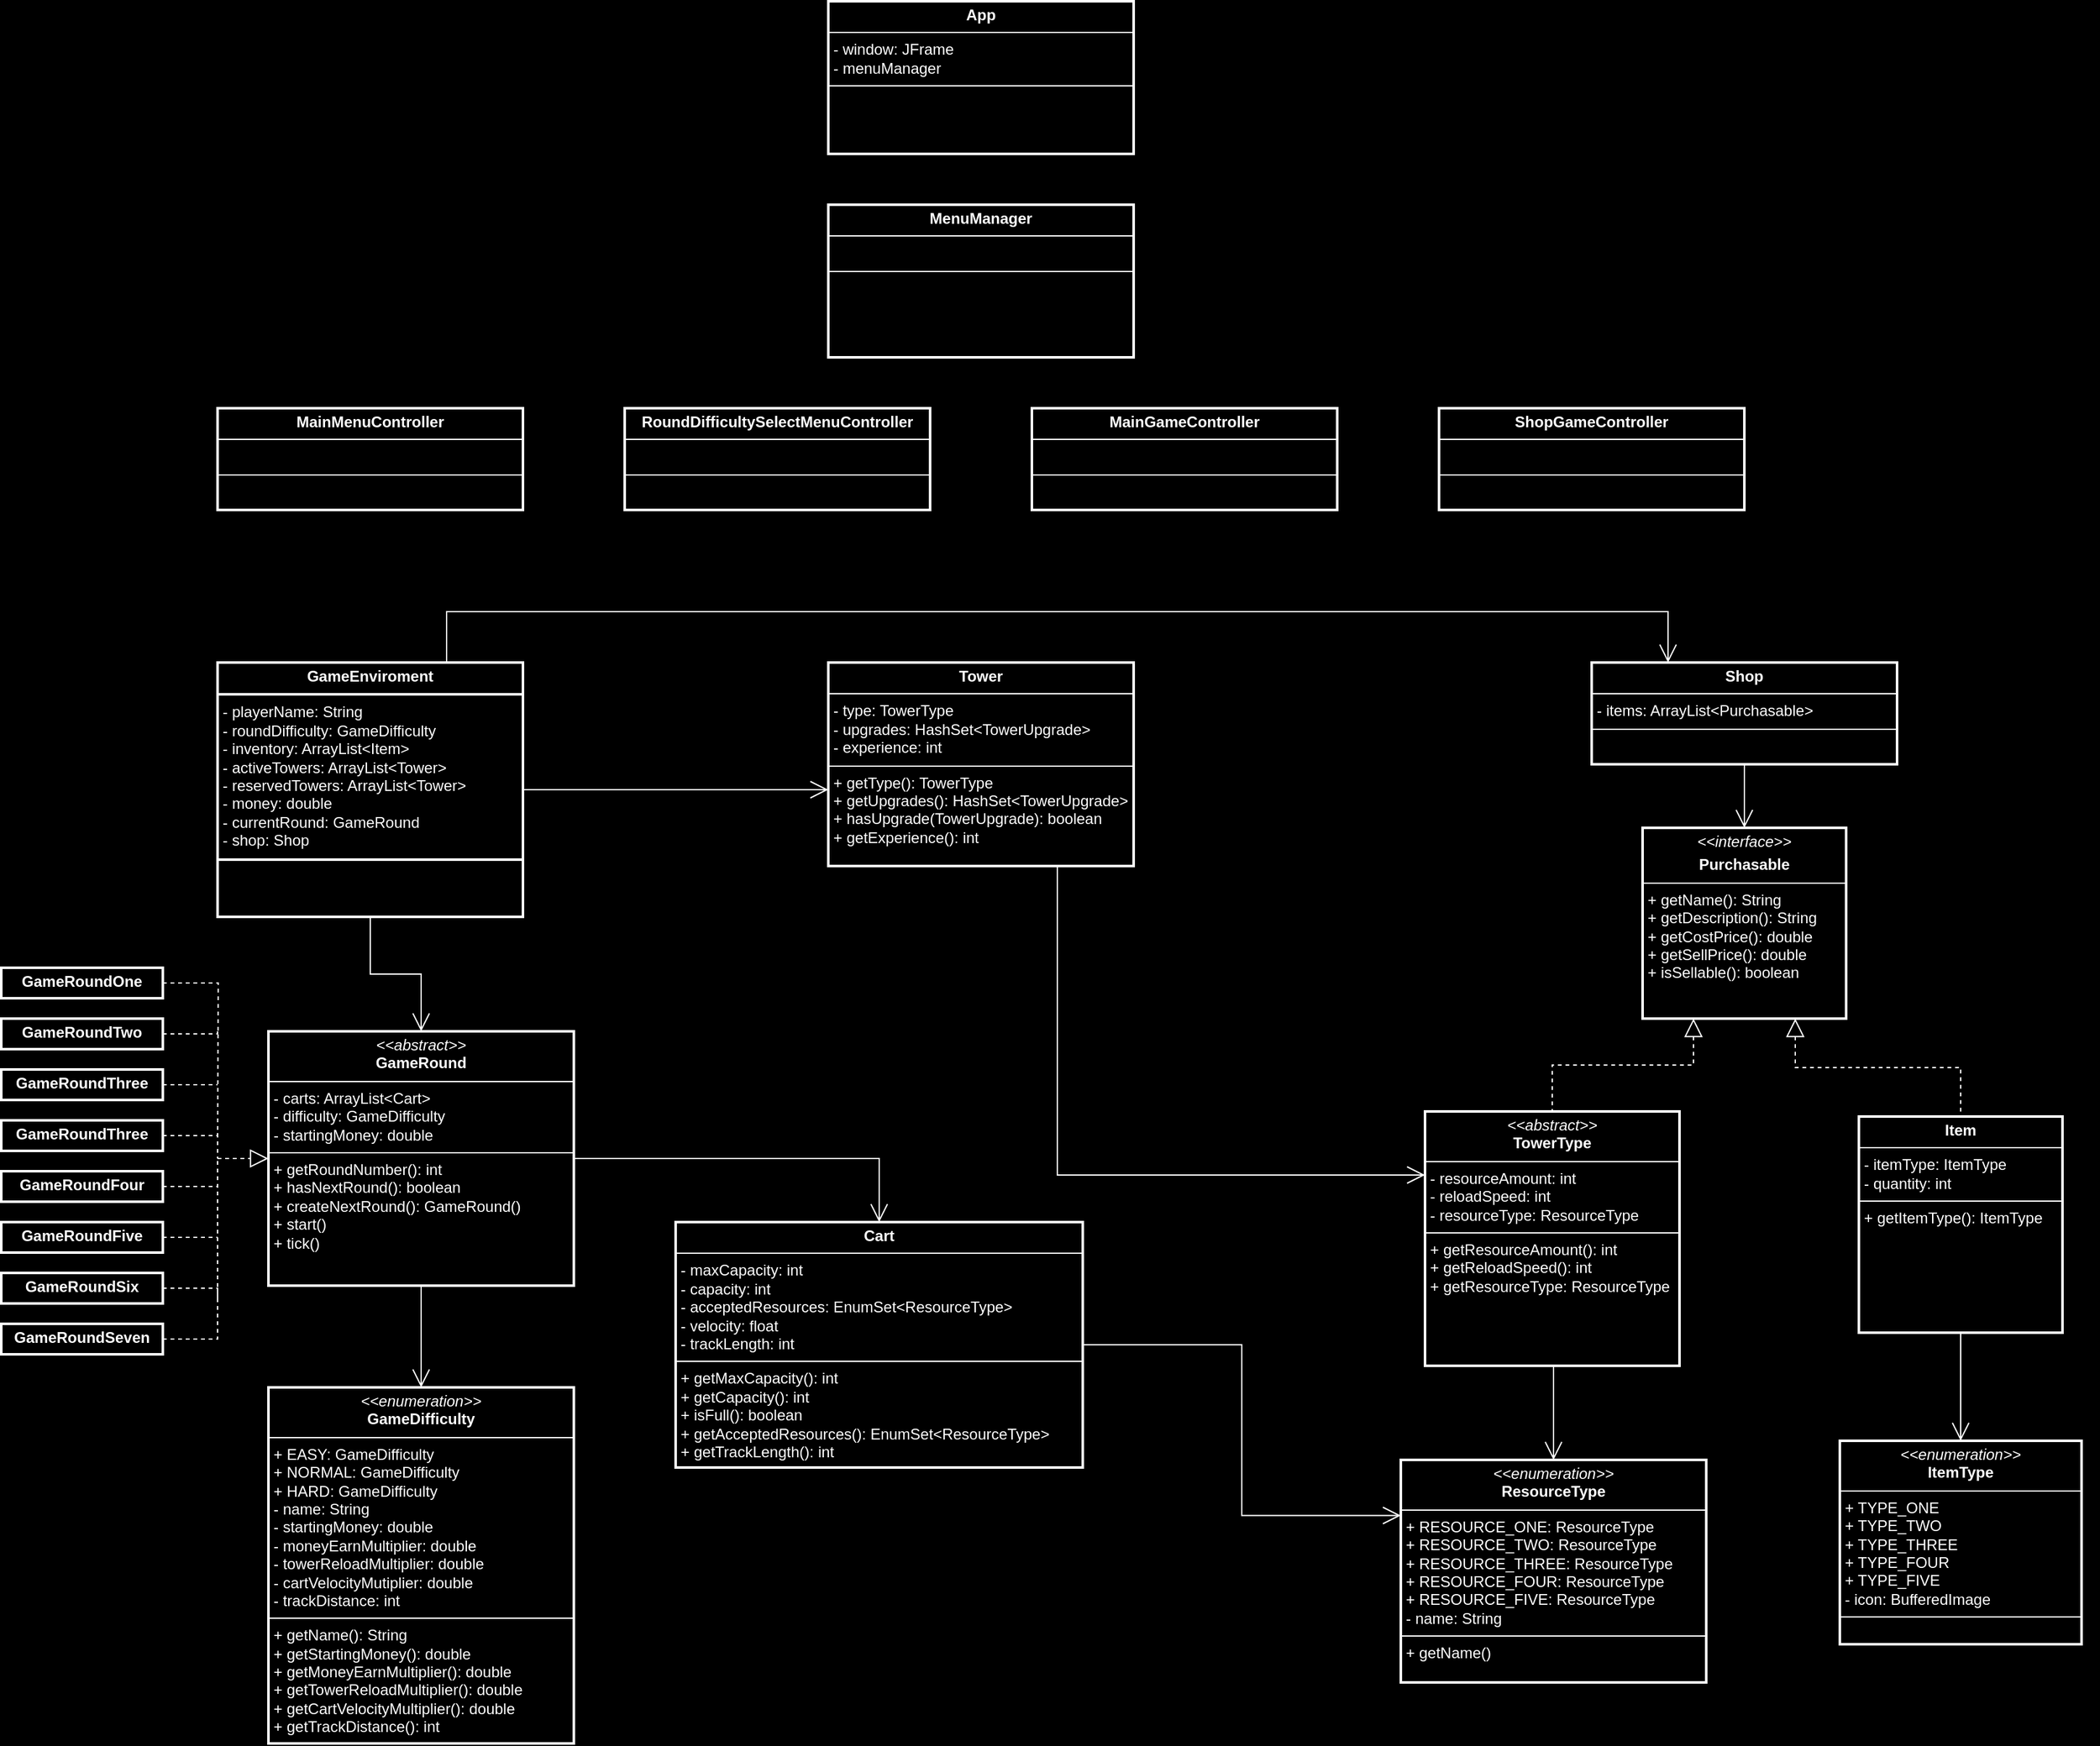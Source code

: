 <mxfile version="24.2.1" type="device">
  <diagram name="Page-1" id="peT0Tku6k0CXOl4bbgea">
    <mxGraphModel dx="1674" dy="1186" grid="0" gridSize="10" guides="0" tooltips="1" connect="1" arrows="1" fold="1" page="0" pageScale="1" pageWidth="1654" pageHeight="1169" background="#000000" math="0" shadow="0">
      <root>
        <mxCell id="0" />
        <mxCell id="1" parent="0" />
        <mxCell id="ILToKURg6AyfO6B2Wtye-4" value="&lt;p style=&quot;margin:0px;margin-top:4px;text-align:center;&quot;&gt;&lt;b&gt;MenuManager&lt;/b&gt;&lt;/p&gt;&lt;hr style=&quot;border-style:solid;&quot; size=&quot;1&quot;&gt;&lt;p style=&quot;margin:0px;margin-left:4px;&quot;&gt;&lt;br&gt;&lt;/p&gt;&lt;hr style=&quot;border-style:solid;&quot; size=&quot;1&quot;&gt;&lt;p style=&quot;margin:0px;margin-left:4px;&quot;&gt;&lt;br&gt;&lt;/p&gt;" style="verticalAlign=top;align=left;overflow=fill;html=1;whiteSpace=wrap;labelBackgroundColor=none;fillColor=none;fontColor=#FFFFFF;strokeColor=#FFFFFF;strokeWidth=2;" parent="1" vertex="1">
          <mxGeometry x="840" y="-160" width="240" height="120" as="geometry" />
        </mxCell>
        <mxCell id="ILToKURg6AyfO6B2Wtye-16" value="&lt;p style=&quot;margin:0px;margin-top:4px;text-align:center;&quot;&gt;&lt;i&gt;&amp;lt;&amp;lt;abstract&amp;gt;&amp;gt;&lt;/i&gt;&lt;br&gt;&lt;b&gt;TowerType&lt;/b&gt;&lt;/p&gt;&lt;hr style=&quot;border-style:solid;&quot; size=&quot;1&quot;&gt;&lt;p style=&quot;margin: 0px 0px 0px 4px;&quot;&gt;- resourceAmount: int&lt;/p&gt;&lt;p style=&quot;margin: 0px 0px 0px 4px;&quot;&gt;- reloadSpeed: int&lt;/p&gt;&lt;p style=&quot;margin: 0px 0px 0px 4px;&quot;&gt;- resourceType: ResourceType&lt;/p&gt;&lt;hr style=&quot;border-style:solid;&quot; size=&quot;1&quot;&gt;&lt;p style=&quot;margin:0px;margin-left:4px;&quot;&gt;+ getResourceAmount(): int&lt;/p&gt;&lt;p style=&quot;margin:0px;margin-left:4px;&quot;&gt;+ getReloadSpeed(): int&lt;/p&gt;&lt;p style=&quot;margin:0px;margin-left:4px;&quot;&gt;+ getResourceType: ResourceType&lt;/p&gt;" style="verticalAlign=top;align=left;overflow=fill;html=1;whiteSpace=wrap;labelBackgroundColor=none;fillColor=none;fontColor=#FFFFFF;strokeColor=#FFFFFF;strokeWidth=2;" parent="1" vertex="1">
          <mxGeometry x="1309" y="553" width="200" height="200" as="geometry" />
        </mxCell>
        <mxCell id="ILToKURg6AyfO6B2Wtye-17" value="&lt;p style=&quot;margin:0px;margin-top:4px;text-align:center;&quot;&gt;&lt;i&gt;&amp;lt;&amp;lt;enumeration&amp;gt;&amp;gt;&lt;/i&gt;&lt;br&gt;&lt;b&gt;ResourceType&lt;/b&gt;&lt;/p&gt;&lt;hr style=&quot;border-style:solid;&quot; size=&quot;1&quot;&gt;&lt;p style=&quot;margin:0px;margin-left:4px;&quot;&gt;+ RESOURCE_ONE: ResourceType&lt;br&gt;+ RESOURCE_TWO:&amp;nbsp;&lt;span style=&quot;background-color: initial;&quot;&gt;ResourceType&lt;/span&gt;&lt;br&gt;&lt;/p&gt;&lt;p style=&quot;margin:0px;margin-left:4px;&quot;&gt;+ RESOURCE_THREE:&amp;nbsp;&lt;span style=&quot;background-color: initial;&quot;&gt;ResourceType&lt;/span&gt;&lt;br&gt;&lt;/p&gt;&lt;p style=&quot;margin:0px;margin-left:4px;&quot;&gt;+ RESOURCE_FOUR:&amp;nbsp;&lt;span style=&quot;background-color: initial;&quot;&gt;ResourceType&lt;/span&gt;&lt;br&gt;&lt;/p&gt;&lt;p style=&quot;margin:0px;margin-left:4px;&quot;&gt;+ RESOURCE_FIVE:&amp;nbsp;&lt;span style=&quot;background-color: initial;&quot;&gt;ResourceType&lt;/span&gt;&lt;br&gt;&lt;/p&gt;&lt;p style=&quot;margin:0px;margin-left:4px;&quot;&gt;- name: String&lt;/p&gt;&lt;hr style=&quot;border-style:solid;&quot; size=&quot;1&quot;&gt;&lt;p style=&quot;margin:0px;margin-left:4px;&quot;&gt;+ getName()&lt;/p&gt;" style="verticalAlign=top;align=left;overflow=fill;html=1;whiteSpace=wrap;labelBackgroundColor=none;fillColor=none;fontColor=#FFFFFF;strokeColor=#FFFFFF;strokeWidth=2;" parent="1" vertex="1">
          <mxGeometry x="1290" y="827" width="240" height="175" as="geometry" />
        </mxCell>
        <mxCell id="ILToKURg6AyfO6B2Wtye-19" value="&lt;p style=&quot;margin:0px;margin-top:4px;text-align:center;&quot;&gt;&lt;i&gt;&amp;lt;&amp;lt;&lt;/i&gt;&lt;i&gt;enumeration&lt;/i&gt;&lt;i&gt;&amp;gt;&amp;gt;&lt;/i&gt;&lt;br&gt;&lt;b&gt;GameDifficulty&lt;/b&gt;&lt;/p&gt;&lt;hr style=&quot;border-style:solid;&quot; size=&quot;1&quot;&gt;&lt;p style=&quot;margin:0px;margin-left:4px;&quot;&gt;+ EASY: GameDifficulty&lt;/p&gt;&lt;p style=&quot;margin:0px;margin-left:4px;&quot;&gt;+ NORMAL:&amp;nbsp;&lt;span style=&quot;background-color: initial;&quot;&gt;GameDifficulty&lt;/span&gt;&lt;/p&gt;&lt;p style=&quot;margin:0px;margin-left:4px;&quot;&gt;+ HARD: GameDifficulty&lt;/p&gt;&lt;p style=&quot;margin:0px;margin-left:4px;&quot;&gt;- name: String&lt;/p&gt;&lt;p style=&quot;margin:0px;margin-left:4px;&quot;&gt;- startingMoney: double&lt;/p&gt;&lt;p style=&quot;margin:0px;margin-left:4px;&quot;&gt;- moneyEarnMultiplier: double&lt;/p&gt;&lt;p style=&quot;margin:0px;margin-left:4px;&quot;&gt;- towerReloadMultiplier: double&lt;br&gt;&lt;/p&gt;&lt;p style=&quot;margin:0px;margin-left:4px;&quot;&gt;- cartVelocityMutiplier: double&lt;/p&gt;&lt;p style=&quot;margin:0px;margin-left:4px;&quot;&gt;- trackDistance: int&lt;/p&gt;&lt;hr style=&quot;border-style:solid;&quot; size=&quot;1&quot;&gt;&lt;p style=&quot;margin:0px;margin-left:4px;&quot;&gt;+ getName(): String&lt;/p&gt;&lt;p style=&quot;margin:0px;margin-left:4px;&quot;&gt;+ getStartingMoney(): double&lt;/p&gt;&lt;p style=&quot;margin:0px;margin-left:4px;&quot;&gt;+ getMoneyEarnMultiplier(): double&lt;/p&gt;&lt;p style=&quot;margin:0px;margin-left:4px;&quot;&gt;+ getTowerReloadMultiplier(): double&lt;/p&gt;&lt;p style=&quot;margin:0px;margin-left:4px;&quot;&gt;+ getCartVelocityMultiplier(): double&lt;/p&gt;&lt;p style=&quot;margin:0px;margin-left:4px;&quot;&gt;+ getTrackDistance(): int&lt;/p&gt;" style="verticalAlign=top;align=left;overflow=fill;html=1;whiteSpace=wrap;labelBackgroundColor=none;fillColor=none;fontColor=#FFFFFF;strokeColor=#FFFFFF;strokeWidth=2;" parent="1" vertex="1">
          <mxGeometry x="400" y="770" width="240" height="280" as="geometry" />
        </mxCell>
        <mxCell id="ILToKURg6AyfO6B2Wtye-20" value="&lt;p style=&quot;margin:0px;margin-top:4px;text-align:center;&quot;&gt;&lt;b&gt;Cart&lt;/b&gt;&lt;/p&gt;&lt;hr style=&quot;border-style:solid;&quot; size=&quot;1&quot;&gt;&lt;p style=&quot;margin:0px;margin-left:4px;&quot;&gt;- maxCapacity: int&lt;/p&gt;&lt;p style=&quot;margin:0px;margin-left:4px;&quot;&gt;- capacity: int&lt;/p&gt;&lt;p style=&quot;margin:0px;margin-left:4px;&quot;&gt;- acceptedResources: EnumSet&amp;lt;ResourceType&amp;gt;&lt;/p&gt;&lt;p style=&quot;margin:0px;margin-left:4px;&quot;&gt;- velocity: float&lt;/p&gt;&lt;p style=&quot;margin:0px;margin-left:4px;&quot;&gt;- trackLength: int&lt;/p&gt;&lt;hr style=&quot;border-style:solid;&quot; size=&quot;1&quot;&gt;&lt;p style=&quot;margin:0px;margin-left:4px;&quot;&gt;+ getMaxCapacity(): int&lt;/p&gt;&lt;p style=&quot;margin:0px;margin-left:4px;&quot;&gt;+ getCapacity(): int&lt;/p&gt;&lt;p style=&quot;margin:0px;margin-left:4px;&quot;&gt;+ isFull(): boolean&lt;br&gt;&lt;/p&gt;&lt;p style=&quot;margin:0px;margin-left:4px;&quot;&gt;+ getAcceptedResources(): EnumSet&amp;lt;ResourceType&amp;gt;&lt;/p&gt;&lt;p style=&quot;margin:0px;margin-left:4px;&quot;&gt;+ getTrackLength(): int&lt;/p&gt;" style="verticalAlign=top;align=left;overflow=fill;html=1;whiteSpace=wrap;labelBackgroundColor=none;fillColor=none;fontColor=#FFFFFF;strokeColor=#FFFFFF;strokeWidth=2;" parent="1" vertex="1">
          <mxGeometry x="720" y="640" width="320" height="193" as="geometry" />
        </mxCell>
        <mxCell id="ILToKURg6AyfO6B2Wtye-21" value="&lt;p style=&quot;margin: 4px 0px 0px; text-align: center; font-size: 12px;&quot;&gt;&lt;b style=&quot;font-size: 12px;&quot;&gt;GameEnviroment&lt;/b&gt;&lt;/p&gt;&lt;hr style=&quot;border-style: solid; font-size: 12px;&quot;&gt;&lt;p style=&quot;margin: 0px 0px 0px 4px; font-size: 12px;&quot;&gt;&lt;span style=&quot;background-color: initial; font-size: 12px;&quot;&gt;- playerName: String&lt;/span&gt;&lt;br style=&quot;font-size: 12px;&quot;&gt;&lt;/p&gt;&lt;p style=&quot;margin: 0px 0px 0px 4px; font-size: 12px;&quot;&gt;- roundDifficulty: GameDifficulty&lt;/p&gt;&lt;p style=&quot;margin: 0px 0px 0px 4px; font-size: 12px;&quot;&gt;- inventory: ArrayList&amp;lt;Item&amp;gt;&lt;/p&gt;&lt;p style=&quot;margin: 0px 0px 0px 4px; font-size: 12px;&quot;&gt;- activeTowers: ArrayList&amp;lt;Tower&amp;gt;&lt;/p&gt;&lt;p style=&quot;margin: 0px 0px 0px 4px; font-size: 12px;&quot;&gt;- reservedTowers: ArrayList&amp;lt;Tower&amp;gt;&lt;/p&gt;&lt;p style=&quot;margin: 0px 0px 0px 4px; font-size: 12px;&quot;&gt;- money: double&lt;/p&gt;&lt;p style=&quot;margin: 0px 0px 0px 4px; font-size: 12px;&quot;&gt;- currentRound: GameRound&lt;/p&gt;&lt;p style=&quot;margin: 0px 0px 0px 4px; font-size: 12px;&quot;&gt;- shop: Shop&lt;/p&gt;&lt;hr style=&quot;border-style: solid; font-size: 12px;&quot;&gt;&lt;p style=&quot;margin: 0px 0px 0px 4px; font-size: 12px;&quot;&gt;&lt;br&gt;&lt;/p&gt;" style="verticalAlign=top;align=left;overflow=fill;html=1;whiteSpace=wrap;labelBackgroundColor=none;fontColor=#FFFFFF;strokeColor=#FFFFFF;fillColor=none;strokeWidth=2;fontSize=12;" parent="1" vertex="1">
          <mxGeometry x="360" y="200" width="240" height="200" as="geometry" />
        </mxCell>
        <mxCell id="fj_ThK01r2m-MzO2AXcp-6" style="edgeStyle=orthogonalEdgeStyle;rounded=0;orthogonalLoop=1;jettySize=auto;html=1;exitX=1;exitY=0.5;exitDx=0;exitDy=0;" parent="1" source="ILToKURg6AyfO6B2Wtye-24" edge="1">
          <mxGeometry relative="1" as="geometry">
            <mxPoint x="1653" y="646" as="targetPoint" />
          </mxGeometry>
        </mxCell>
        <mxCell id="ILToKURg6AyfO6B2Wtye-24" value="&lt;p style=&quot;margin:0px;margin-top:4px;text-align:center;&quot;&gt;&lt;b&gt;Item&lt;/b&gt;&lt;/p&gt;&lt;hr style=&quot;border-style:solid;&quot; size=&quot;1&quot;&gt;&lt;p style=&quot;margin:0px;margin-left:4px;&quot;&gt;- itemType: ItemType&lt;/p&gt;&lt;p style=&quot;margin:0px;margin-left:4px;&quot;&gt;- quantity: int&lt;/p&gt;&lt;hr style=&quot;border-style:solid;&quot; size=&quot;1&quot;&gt;&lt;p style=&quot;margin:0px;margin-left:4px;&quot;&gt;+ getItemType(): ItemType&lt;/p&gt;" style="verticalAlign=top;align=left;overflow=fill;html=1;whiteSpace=wrap;labelBackgroundColor=none;fillColor=none;fontColor=#FFFFFF;strokeColor=#FFFFFF;strokeWidth=2;" parent="1" vertex="1">
          <mxGeometry x="1650" y="557" width="160" height="170" as="geometry" />
        </mxCell>
        <mxCell id="ILToKURg6AyfO6B2Wtye-27" value="" style="endArrow=none;dashed=1;endFill=0;endSize=12;html=1;rounded=0;exitX=0.75;exitY=1;exitDx=0;exitDy=0;entryX=0.5;entryY=0;entryDx=0;entryDy=0;labelBackgroundColor=none;fontColor=#FFFFFF;strokeColor=#FFFFFF;edgeStyle=orthogonalEdgeStyle;startArrow=block;startFill=0;startSize=12;" parent="1" source="ILToKURg6AyfO6B2Wtye-42" target="ILToKURg6AyfO6B2Wtye-24" edge="1">
          <mxGeometry width="160" relative="1" as="geometry">
            <mxPoint x="1520.5" y="530" as="sourcePoint" />
            <mxPoint x="1173" y="380" as="targetPoint" />
          </mxGeometry>
        </mxCell>
        <mxCell id="ILToKURg6AyfO6B2Wtye-31" value="&lt;p style=&quot;margin:0px;margin-top:4px;text-align:center;&quot;&gt;&lt;i&gt;&amp;lt;&amp;lt;&lt;/i&gt;&lt;i&gt;enumeration&lt;/i&gt;&lt;i&gt;&amp;gt;&amp;gt;&lt;/i&gt;&lt;br&gt;&lt;b&gt;ItemType&lt;/b&gt;&lt;/p&gt;&lt;hr style=&quot;border-style:solid;&quot; size=&quot;1&quot;&gt;&lt;p style=&quot;margin:0px;margin-left:4px;&quot;&gt;+ TYPE_ONE&lt;br&gt;+ TYPE_TWO&lt;/p&gt;&lt;p style=&quot;margin:0px;margin-left:4px;&quot;&gt;+ TYPE_THREE&lt;/p&gt;&lt;p style=&quot;margin:0px;margin-left:4px;&quot;&gt;+ TYPE_FOUR&lt;/p&gt;&lt;p style=&quot;margin:0px;margin-left:4px;&quot;&gt;+ TYPE_FIVE&lt;/p&gt;&lt;p style=&quot;margin:0px;margin-left:4px;&quot;&gt;- icon: BufferedImage&lt;/p&gt;&lt;hr style=&quot;border-style:solid;&quot; size=&quot;1&quot;&gt;&lt;p style=&quot;margin:0px;margin-left:4px;&quot;&gt;&lt;br&gt;&lt;/p&gt;" style="verticalAlign=top;align=left;overflow=fill;html=1;whiteSpace=wrap;labelBackgroundColor=none;fillColor=none;fontColor=#FFFFFF;strokeColor=#FFFFFF;strokeWidth=2;" parent="1" vertex="1">
          <mxGeometry x="1635" y="812" width="190" height="160" as="geometry" />
        </mxCell>
        <mxCell id="ILToKURg6AyfO6B2Wtye-40" value="&lt;p style=&quot;margin:0px;margin-top:4px;text-align:center;&quot;&gt;&lt;b&gt;Tower&lt;/b&gt;&lt;/p&gt;&lt;hr style=&quot;border-style:solid;&quot; size=&quot;1&quot;&gt;&lt;p style=&quot;margin:0px;margin-left:4px;&quot;&gt;- type: TowerType&lt;/p&gt;&lt;p style=&quot;margin:0px;margin-left:4px;&quot;&gt;- upgrades: HashSet&amp;lt;TowerUpgrade&amp;gt;&lt;/p&gt;&lt;p style=&quot;margin:0px;margin-left:4px;&quot;&gt;- experience: int&lt;/p&gt;&lt;hr style=&quot;border-style:solid;&quot; size=&quot;1&quot;&gt;&lt;p style=&quot;margin:0px;margin-left:4px;&quot;&gt;+ getType(): TowerType&lt;/p&gt;&lt;p style=&quot;margin:0px;margin-left:4px;&quot;&gt;+ getUpgrades(): HashSet&amp;lt;TowerUpgrade&amp;gt;&lt;/p&gt;&lt;p style=&quot;margin:0px;margin-left:4px;&quot;&gt;+ hasUpgrade(TowerUpgrade): boolean&lt;/p&gt;&lt;p style=&quot;margin:0px;margin-left:4px;&quot;&gt;+ getExperience(): int&lt;/p&gt;" style="verticalAlign=top;align=left;overflow=fill;html=1;whiteSpace=wrap;labelBackgroundColor=none;fillColor=none;fontColor=#FFFFFF;strokeColor=#FFFFFF;strokeWidth=2;" parent="1" vertex="1">
          <mxGeometry x="840" y="200" width="240" height="160" as="geometry" />
        </mxCell>
        <mxCell id="ILToKURg6AyfO6B2Wtye-42" value="&lt;p style=&quot;margin:0px;margin-top:4px;text-align:center;&quot;&gt;&lt;i style=&quot;background-color: initial;&quot;&gt;&amp;lt;&amp;lt;interface&amp;gt;&amp;gt;&lt;/i&gt;&lt;/p&gt;&lt;p style=&quot;margin:0px;margin-top:4px;text-align:center;&quot;&gt;&lt;b&gt;Purchasable&lt;/b&gt;&lt;i style=&quot;background-color: initial;&quot;&gt;&lt;br&gt;&lt;/i&gt;&lt;/p&gt;&lt;hr style=&quot;border-style:solid;&quot; size=&quot;1&quot;&gt;&lt;div style=&quot;height:2px;&quot;&gt;&lt;p style=&quot;margin: 0px 0px 0px 4px;&quot;&gt;+ getName(): String&lt;/p&gt;&lt;p style=&quot;margin: 0px 0px 0px 4px;&quot;&gt;+ getDescription(): String&lt;/p&gt;&lt;p style=&quot;margin: 0px 0px 0px 4px;&quot;&gt;+ getCostPrice(): double&lt;/p&gt;&lt;p style=&quot;margin: 0px 0px 0px 4px;&quot;&gt;+ getSellPrice(): double&lt;/p&gt;&lt;p style=&quot;margin: 0px 0px 0px 4px;&quot;&gt;+ isSellable(): boolean&lt;/p&gt;&lt;/div&gt;" style="verticalAlign=top;align=left;overflow=fill;html=1;whiteSpace=wrap;labelBackgroundColor=none;fillColor=none;fontColor=#FFFFFF;strokeColor=#FFFFFF;strokeWidth=2;" parent="1" vertex="1">
          <mxGeometry x="1480" y="330" width="160" height="150" as="geometry" />
        </mxCell>
        <mxCell id="fj_ThK01r2m-MzO2AXcp-4" value="&lt;p style=&quot;margin:0px;margin-top:4px;text-align:center;&quot;&gt;&lt;i&gt;&amp;lt;&amp;lt;abstract&amp;gt;&amp;gt;&lt;/i&gt;&lt;br&gt;&lt;b&gt;GameRound&lt;/b&gt;&lt;/p&gt;&lt;hr style=&quot;border-style:solid;&quot; size=&quot;1&quot;&gt;&lt;p style=&quot;margin: 0px 0px 0px 4px;&quot;&gt;- carts: ArrayList&amp;lt;Cart&amp;gt;&lt;br&gt;&lt;/p&gt;&lt;p style=&quot;margin: 0px 0px 0px 4px;&quot;&gt;- difficulty: GameDifficulty&lt;/p&gt;&lt;p style=&quot;margin: 0px 0px 0px 4px;&quot;&gt;- startingMoney: double&lt;/p&gt;&lt;hr style=&quot;border-style:solid;&quot; size=&quot;1&quot;&gt;&lt;p style=&quot;margin:0px;margin-left:4px;&quot;&gt;+ getRoundNumber(): int&lt;br&gt;&lt;/p&gt;&lt;p style=&quot;margin:0px;margin-left:4px;&quot;&gt;+ hasNextRound(): boolean&lt;/p&gt;&lt;p style=&quot;margin:0px;margin-left:4px;&quot;&gt;+ createNextRound(): GameRound()&lt;/p&gt;&lt;p style=&quot;margin:0px;margin-left:4px;&quot;&gt;+ start()&lt;/p&gt;&lt;p style=&quot;margin:0px;margin-left:4px;&quot;&gt;+ tick()&amp;nbsp;&lt;/p&gt;" style="verticalAlign=top;align=left;overflow=fill;html=1;whiteSpace=wrap;labelBackgroundColor=none;fillColor=none;fontColor=#FFFFFF;strokeColor=#FFFFFF;strokeWidth=2;" parent="1" vertex="1">
          <mxGeometry x="400" y="490" width="240" height="200" as="geometry" />
        </mxCell>
        <mxCell id="fj_ThK01r2m-MzO2AXcp-9" value="" style="edgeStyle=segmentEdgeStyle;endArrow=classic;html=1;curved=0;rounded=0;endSize=8;startSize=8;" parent="1" edge="1">
          <mxGeometry width="50" height="50" relative="1" as="geometry">
            <mxPoint x="556" y="676" as="sourcePoint" />
            <mxPoint x="606" y="626" as="targetPoint" />
          </mxGeometry>
        </mxCell>
        <mxCell id="fj_ThK01r2m-MzO2AXcp-23" value="" style="endArrow=none;dashed=1;endFill=0;endSize=12;html=1;rounded=0;strokeColor=#FFFFFF;align=center;verticalAlign=middle;fontFamily=Helvetica;fontSize=11;fontColor=default;labelBackgroundColor=default;exitX=0.25;exitY=1;exitDx=0;exitDy=0;entryX=0.5;entryY=0;entryDx=0;entryDy=0;edgeStyle=orthogonalEdgeStyle;startArrow=block;startFill=0;startSize=12;" parent="1" source="ILToKURg6AyfO6B2Wtye-42" target="ILToKURg6AyfO6B2Wtye-16" edge="1">
          <mxGeometry width="160" relative="1" as="geometry">
            <mxPoint x="1094" y="521" as="sourcePoint" />
            <mxPoint x="1254" y="521" as="targetPoint" />
          </mxGeometry>
        </mxCell>
        <mxCell id="fj_ThK01r2m-MzO2AXcp-26" value="" style="endArrow=open;endFill=1;endSize=12;html=1;rounded=0;strokeColor=#FFFFFF;align=center;verticalAlign=middle;fontFamily=Helvetica;fontSize=11;fontColor=default;labelBackgroundColor=default;edgeStyle=segmentEdgeStyle;curved=0;exitX=0.5;exitY=1;exitDx=0;exitDy=0;entryX=0.5;entryY=0;entryDx=0;entryDy=0;" parent="1" source="ILToKURg6AyfO6B2Wtye-16" target="ILToKURg6AyfO6B2Wtye-17" edge="1">
          <mxGeometry width="160" relative="1" as="geometry">
            <mxPoint x="1094" y="721" as="sourcePoint" />
            <mxPoint x="1254" y="721" as="targetPoint" />
          </mxGeometry>
        </mxCell>
        <mxCell id="fj_ThK01r2m-MzO2AXcp-27" value="" style="endArrow=open;endFill=1;endSize=12;html=1;rounded=0;strokeColor=#FFFFFF;align=center;verticalAlign=middle;fontFamily=Helvetica;fontSize=11;fontColor=default;labelBackgroundColor=default;edgeStyle=segmentEdgeStyle;curved=0;entryX=0.5;entryY=0;entryDx=0;entryDy=0;exitX=0.5;exitY=1;exitDx=0;exitDy=0;" parent="1" source="ILToKURg6AyfO6B2Wtye-24" target="ILToKURg6AyfO6B2Wtye-31" edge="1">
          <mxGeometry width="160" relative="1" as="geometry">
            <mxPoint x="1094" y="721" as="sourcePoint" />
            <mxPoint x="1254" y="721" as="targetPoint" />
          </mxGeometry>
        </mxCell>
        <mxCell id="fj_ThK01r2m-MzO2AXcp-33" value="&lt;p style=&quot;margin:0px;margin-top:4px;text-align:center;&quot;&gt;&lt;b&gt;GameRoundOne&lt;/b&gt;&lt;/p&gt;&lt;p style=&quot;margin:0px;margin-left:4px;&quot;&gt;&lt;br&gt;&lt;/p&gt;" style="verticalAlign=top;align=left;overflow=fill;html=1;whiteSpace=wrap;labelBackgroundColor=none;fillColor=none;fontColor=#FFFFFF;strokeColor=#FFFFFF;strokeWidth=2;" parent="1" vertex="1">
          <mxGeometry x="190" y="440" width="127" height="24" as="geometry" />
        </mxCell>
        <mxCell id="fj_ThK01r2m-MzO2AXcp-34" value="&lt;p style=&quot;margin:0px;margin-top:4px;text-align:center;&quot;&gt;&lt;b&gt;GameRoundTwo&lt;/b&gt;&lt;/p&gt;&lt;p style=&quot;margin:0px;margin-left:4px;&quot;&gt;&lt;br&gt;&lt;/p&gt;" style="verticalAlign=top;align=left;overflow=fill;html=1;whiteSpace=wrap;labelBackgroundColor=none;fillColor=none;fontColor=#FFFFFF;strokeColor=#FFFFFF;strokeWidth=2;" parent="1" vertex="1">
          <mxGeometry x="190" y="480" width="127" height="24" as="geometry" />
        </mxCell>
        <mxCell id="fj_ThK01r2m-MzO2AXcp-35" value="&lt;p style=&quot;margin:0px;margin-top:4px;text-align:center;&quot;&gt;&lt;b&gt;GameRoundThree&lt;/b&gt;&lt;/p&gt;&lt;p style=&quot;margin:0px;margin-left:4px;&quot;&gt;&lt;br&gt;&lt;/p&gt;" style="verticalAlign=top;align=left;overflow=fill;html=1;whiteSpace=wrap;labelBackgroundColor=none;fillColor=none;fontColor=#FFFFFF;strokeColor=#FFFFFF;strokeWidth=2;" parent="1" vertex="1">
          <mxGeometry x="190" y="520" width="127" height="24" as="geometry" />
        </mxCell>
        <mxCell id="fj_ThK01r2m-MzO2AXcp-37" value="&lt;p style=&quot;margin:0px;margin-top:4px;text-align:center;&quot;&gt;&lt;b&gt;GameRoundThree&lt;/b&gt;&lt;/p&gt;&lt;p style=&quot;margin:0px;margin-left:4px;&quot;&gt;&lt;br&gt;&lt;/p&gt;" style="verticalAlign=top;align=left;overflow=fill;html=1;whiteSpace=wrap;labelBackgroundColor=none;fillColor=none;fontColor=#FFFFFF;strokeColor=#FFFFFF;strokeWidth=2;" parent="1" vertex="1">
          <mxGeometry x="190" y="560" width="127" height="24" as="geometry" />
        </mxCell>
        <mxCell id="fj_ThK01r2m-MzO2AXcp-38" value="&lt;p style=&quot;margin:0px;margin-top:4px;text-align:center;&quot;&gt;&lt;b&gt;GameRoundFour&lt;/b&gt;&lt;/p&gt;&lt;p style=&quot;margin:0px;margin-left:4px;&quot;&gt;&lt;br&gt;&lt;/p&gt;" style="verticalAlign=top;align=left;overflow=fill;html=1;whiteSpace=wrap;labelBackgroundColor=none;fillColor=none;fontColor=#FFFFFF;strokeColor=#FFFFFF;strokeWidth=2;" parent="1" vertex="1">
          <mxGeometry x="190" y="600" width="127" height="24" as="geometry" />
        </mxCell>
        <mxCell id="fj_ThK01r2m-MzO2AXcp-39" value="&lt;p style=&quot;margin:0px;margin-top:4px;text-align:center;&quot;&gt;&lt;b&gt;GameRoundSix&lt;/b&gt;&lt;/p&gt;&lt;p style=&quot;margin:0px;margin-left:4px;&quot;&gt;&lt;br&gt;&lt;/p&gt;" style="verticalAlign=top;align=left;overflow=fill;html=1;whiteSpace=wrap;labelBackgroundColor=none;fillColor=none;fontColor=#FFFFFF;strokeColor=#FFFFFF;strokeWidth=2;" parent="1" vertex="1">
          <mxGeometry x="190" y="680" width="127" height="24" as="geometry" />
        </mxCell>
        <mxCell id="fj_ThK01r2m-MzO2AXcp-40" value="&lt;p style=&quot;margin:0px;margin-top:4px;text-align:center;&quot;&gt;&lt;b&gt;GameRoundFive&lt;/b&gt;&lt;/p&gt;&lt;p style=&quot;margin:0px;margin-left:4px;&quot;&gt;&lt;br&gt;&lt;/p&gt;" style="verticalAlign=top;align=left;overflow=fill;html=1;whiteSpace=wrap;labelBackgroundColor=none;fillColor=none;fontColor=#FFFFFF;strokeColor=#FFFFFF;strokeWidth=2;" parent="1" vertex="1">
          <mxGeometry x="190" y="640" width="127" height="24" as="geometry" />
        </mxCell>
        <mxCell id="fj_ThK01r2m-MzO2AXcp-41" value="&lt;p style=&quot;margin:0px;margin-top:4px;text-align:center;&quot;&gt;&lt;b&gt;GameRoundSeven&lt;/b&gt;&lt;/p&gt;&lt;p style=&quot;margin:0px;margin-left:4px;&quot;&gt;&lt;br&gt;&lt;/p&gt;" style="verticalAlign=top;align=left;overflow=fill;html=1;whiteSpace=wrap;labelBackgroundColor=none;fillColor=none;fontColor=#FFFFFF;strokeColor=#FFFFFF;strokeWidth=2;" parent="1" vertex="1">
          <mxGeometry x="190" y="720" width="127" height="24" as="geometry" />
        </mxCell>
        <mxCell id="fj_ThK01r2m-MzO2AXcp-51" value="" style="endArrow=open;endFill=1;endSize=12;html=1;rounded=0;strokeColor=#FFFFFF;align=center;verticalAlign=middle;fontFamily=Helvetica;fontSize=11;fontColor=default;labelBackgroundColor=default;edgeStyle=segmentEdgeStyle;curved=0;exitX=0.5;exitY=1;exitDx=0;exitDy=0;entryX=0.5;entryY=0;entryDx=0;entryDy=0;" parent="1" source="fj_ThK01r2m-MzO2AXcp-4" target="ILToKURg6AyfO6B2Wtye-19" edge="1">
          <mxGeometry width="160" relative="1" as="geometry">
            <mxPoint x="390" y="870" as="sourcePoint" />
            <mxPoint x="550" y="870" as="targetPoint" />
          </mxGeometry>
        </mxCell>
        <mxCell id="fj_ThK01r2m-MzO2AXcp-53" value="" style="endArrow=open;endFill=1;endSize=12;html=1;rounded=0;strokeColor=#FFFFFF;align=center;verticalAlign=middle;fontFamily=Helvetica;fontSize=11;fontColor=default;labelBackgroundColor=default;edgeStyle=segmentEdgeStyle;curved=0;entryX=0.5;entryY=0;entryDx=0;entryDy=0;" parent="1" target="ILToKURg6AyfO6B2Wtye-20" edge="1">
          <mxGeometry width="160" relative="1" as="geometry">
            <mxPoint x="640" y="590" as="sourcePoint" />
            <mxPoint x="530" y="780" as="targetPoint" />
          </mxGeometry>
        </mxCell>
        <mxCell id="fj_ThK01r2m-MzO2AXcp-55" value="&lt;p style=&quot;margin:0px;margin-top:4px;text-align:center;&quot;&gt;&lt;b&gt;RoundDifficultySelectMenuController&lt;/b&gt;&lt;/p&gt;&lt;hr style=&quot;border-style:solid;&quot; size=&quot;1&quot;&gt;&lt;p style=&quot;margin:0px;margin-left:4px;&quot;&gt;&lt;br&gt;&lt;/p&gt;&lt;hr style=&quot;border-style:solid;&quot; size=&quot;1&quot;&gt;&lt;p style=&quot;margin:0px;margin-left:4px;&quot;&gt;&lt;br&gt;&lt;/p&gt;" style="verticalAlign=top;align=left;overflow=fill;html=1;whiteSpace=wrap;labelBackgroundColor=none;fillColor=none;fontColor=#FFFFFF;strokeColor=#FFFFFF;strokeWidth=2;" parent="1" vertex="1">
          <mxGeometry x="680" width="240" height="80" as="geometry" />
        </mxCell>
        <mxCell id="fj_ThK01r2m-MzO2AXcp-57" value="&lt;p style=&quot;margin:0px;margin-top:4px;text-align:center;&quot;&gt;&lt;b&gt;MainMenuController&lt;/b&gt;&lt;/p&gt;&lt;hr style=&quot;border-style:solid;&quot; size=&quot;1&quot;&gt;&lt;p style=&quot;margin:0px;margin-left:4px;&quot;&gt;&lt;br&gt;&lt;/p&gt;&lt;hr style=&quot;border-style:solid;&quot; size=&quot;1&quot;&gt;&lt;p style=&quot;margin:0px;margin-left:4px;&quot;&gt;&lt;br&gt;&lt;/p&gt;" style="verticalAlign=top;align=left;overflow=fill;html=1;whiteSpace=wrap;labelBackgroundColor=none;fillColor=none;fontColor=#FFFFFF;strokeColor=#FFFFFF;strokeWidth=2;" parent="1" vertex="1">
          <mxGeometry x="360" width="240" height="80" as="geometry" />
        </mxCell>
        <mxCell id="fj_ThK01r2m-MzO2AXcp-58" value="&lt;p style=&quot;margin:0px;margin-top:4px;text-align:center;&quot;&gt;&lt;b&gt;App&lt;/b&gt;&lt;/p&gt;&lt;hr style=&quot;border-style:solid;&quot; size=&quot;1&quot;&gt;&lt;p style=&quot;margin:0px;margin-left:4px;&quot;&gt;- window: JFrame&lt;/p&gt;&lt;p style=&quot;margin:0px;margin-left:4px;&quot;&gt;- menuManager&lt;/p&gt;&lt;hr style=&quot;border-style:solid;&quot; size=&quot;1&quot;&gt;&lt;p style=&quot;margin:0px;margin-left:4px;&quot;&gt;&lt;br&gt;&lt;/p&gt;" style="verticalAlign=top;align=left;overflow=fill;html=1;whiteSpace=wrap;labelBackgroundColor=none;fillColor=none;fontColor=#FFFFFF;strokeColor=#FFFFFF;strokeWidth=2;" parent="1" vertex="1">
          <mxGeometry x="840" y="-320" width="240" height="120" as="geometry" />
        </mxCell>
        <mxCell id="fj_ThK01r2m-MzO2AXcp-61" value="&lt;p style=&quot;margin:0px;margin-top:4px;text-align:center;&quot;&gt;&lt;b&gt;MainGameController&lt;/b&gt;&lt;/p&gt;&lt;hr style=&quot;border-style:solid;&quot; size=&quot;1&quot;&gt;&lt;p style=&quot;margin:0px;margin-left:4px;&quot;&gt;&lt;br&gt;&lt;/p&gt;&lt;hr style=&quot;border-style:solid;&quot; size=&quot;1&quot;&gt;&lt;p style=&quot;margin:0px;margin-left:4px;&quot;&gt;&lt;br&gt;&lt;/p&gt;" style="verticalAlign=top;align=left;overflow=fill;html=1;whiteSpace=wrap;labelBackgroundColor=none;fillColor=none;fontColor=#FFFFFF;strokeColor=#FFFFFF;strokeWidth=2;" parent="1" vertex="1">
          <mxGeometry x="1000" width="240" height="80" as="geometry" />
        </mxCell>
        <mxCell id="fj_ThK01r2m-MzO2AXcp-62" value="&lt;p style=&quot;margin:0px;margin-top:4px;text-align:center;&quot;&gt;&lt;b&gt;ShopGameController&lt;/b&gt;&lt;/p&gt;&lt;hr style=&quot;border-style:solid;&quot; size=&quot;1&quot;&gt;&lt;p style=&quot;margin:0px;margin-left:4px;&quot;&gt;&lt;br&gt;&lt;/p&gt;&lt;hr style=&quot;border-style:solid;&quot; size=&quot;1&quot;&gt;&lt;p style=&quot;margin:0px;margin-left:4px;&quot;&gt;&lt;br&gt;&lt;/p&gt;" style="verticalAlign=top;align=left;overflow=fill;html=1;whiteSpace=wrap;labelBackgroundColor=none;fillColor=none;fontColor=#FFFFFF;strokeColor=#FFFFFF;strokeWidth=2;" parent="1" vertex="1">
          <mxGeometry x="1320" width="240" height="80" as="geometry" />
        </mxCell>
        <mxCell id="fj_ThK01r2m-MzO2AXcp-63" value="&lt;p style=&quot;margin:0px;margin-top:4px;text-align:center;&quot;&gt;&lt;b&gt;Shop&lt;/b&gt;&lt;/p&gt;&lt;hr style=&quot;border-style:solid;&quot; size=&quot;1&quot;&gt;&lt;p style=&quot;margin:0px;margin-left:4px;&quot;&gt;- items: ArrayList&amp;lt;Purchasable&amp;gt;&lt;br&gt;&lt;/p&gt;&lt;hr style=&quot;border-style:solid;&quot; size=&quot;1&quot;&gt;&lt;p style=&quot;margin:0px;margin-left:4px;&quot;&gt;&lt;br&gt;&lt;/p&gt;" style="verticalAlign=top;align=left;overflow=fill;html=1;whiteSpace=wrap;labelBackgroundColor=none;fillColor=none;fontColor=#FFFFFF;strokeColor=#FFFFFF;strokeWidth=2;" parent="1" vertex="1">
          <mxGeometry x="1440" y="200" width="240" height="80" as="geometry" />
        </mxCell>
        <mxCell id="fj_ThK01r2m-MzO2AXcp-64" value="" style="endArrow=open;endFill=1;endSize=12;html=1;rounded=0;strokeColor=#FFFFFF;align=center;verticalAlign=middle;fontFamily=Helvetica;fontSize=11;fontColor=default;labelBackgroundColor=default;edgeStyle=segmentEdgeStyle;curved=0;exitX=1;exitY=0.5;exitDx=0;exitDy=0;" parent="1" source="ILToKURg6AyfO6B2Wtye-21" edge="1">
          <mxGeometry width="160" relative="1" as="geometry">
            <mxPoint x="920" y="350" as="sourcePoint" />
            <mxPoint x="840" y="300" as="targetPoint" />
          </mxGeometry>
        </mxCell>
        <mxCell id="fj_ThK01r2m-MzO2AXcp-65" value="" style="endArrow=open;endFill=1;endSize=12;html=1;rounded=0;strokeColor=#FFFFFF;align=center;verticalAlign=middle;fontFamily=Helvetica;fontSize=11;fontColor=default;labelBackgroundColor=default;exitX=0.75;exitY=1;exitDx=0;exitDy=0;entryX=0;entryY=0.25;entryDx=0;entryDy=0;edgeStyle=orthogonalEdgeStyle;" parent="1" source="ILToKURg6AyfO6B2Wtye-40" target="ILToKURg6AyfO6B2Wtye-16" edge="1">
          <mxGeometry width="160" relative="1" as="geometry">
            <mxPoint x="920" y="350" as="sourcePoint" />
            <mxPoint x="1080" y="350" as="targetPoint" />
          </mxGeometry>
        </mxCell>
        <mxCell id="fj_ThK01r2m-MzO2AXcp-66" value="" style="endArrow=open;endFill=1;endSize=12;html=1;rounded=0;strokeColor=#FFFFFF;align=center;verticalAlign=middle;fontFamily=Helvetica;fontSize=11;fontColor=default;labelBackgroundColor=default;edgeStyle=segmentEdgeStyle;curved=0;exitX=0.5;exitY=1;exitDx=0;exitDy=0;entryX=0.5;entryY=0;entryDx=0;entryDy=0;" parent="1" source="fj_ThK01r2m-MzO2AXcp-63" target="ILToKURg6AyfO6B2Wtye-42" edge="1">
          <mxGeometry width="160" relative="1" as="geometry">
            <mxPoint x="1110" y="470" as="sourcePoint" />
            <mxPoint x="1270" y="470" as="targetPoint" />
          </mxGeometry>
        </mxCell>
        <mxCell id="fj_ThK01r2m-MzO2AXcp-67" value="" style="endArrow=open;endFill=1;endSize=12;html=1;rounded=0;strokeColor=#FFFFFF;align=center;verticalAlign=middle;fontFamily=Helvetica;fontSize=11;fontColor=default;labelBackgroundColor=default;edgeStyle=elbowEdgeStyle;exitX=0.75;exitY=0;exitDx=0;exitDy=0;entryX=0.25;entryY=0;entryDx=0;entryDy=0;elbow=vertical;" parent="1" source="ILToKURg6AyfO6B2Wtye-21" target="fj_ThK01r2m-MzO2AXcp-63" edge="1">
          <mxGeometry width="160" relative="1" as="geometry">
            <mxPoint x="840" y="470" as="sourcePoint" />
            <mxPoint x="1000" y="470" as="targetPoint" />
            <Array as="points">
              <mxPoint x="1030" y="160" />
            </Array>
          </mxGeometry>
        </mxCell>
        <mxCell id="fj_ThK01r2m-MzO2AXcp-68" value="" style="endArrow=open;endFill=1;endSize=12;html=1;rounded=0;strokeColor=#FFFFFF;align=center;verticalAlign=middle;fontFamily=Helvetica;fontSize=11;fontColor=default;labelBackgroundColor=default;edgeStyle=elbowEdgeStyle;exitX=1;exitY=0.5;exitDx=0;exitDy=0;entryX=0;entryY=0.25;entryDx=0;entryDy=0;" parent="1" source="ILToKURg6AyfO6B2Wtye-20" target="ILToKURg6AyfO6B2Wtye-17" edge="1">
          <mxGeometry width="160" relative="1" as="geometry">
            <mxPoint x="970" y="890" as="sourcePoint" />
            <mxPoint x="1130" y="890" as="targetPoint" />
          </mxGeometry>
        </mxCell>
        <mxCell id="fj_ThK01r2m-MzO2AXcp-69" value="" style="endArrow=open;endFill=1;endSize=12;html=1;rounded=0;strokeColor=#FFFFFF;align=center;verticalAlign=middle;fontFamily=Helvetica;fontSize=11;fontColor=default;labelBackgroundColor=default;edgeStyle=elbowEdgeStyle;exitX=0.5;exitY=1;exitDx=0;exitDy=0;entryX=0.5;entryY=0;entryDx=0;entryDy=0;elbow=vertical;" parent="1" source="ILToKURg6AyfO6B2Wtye-21" target="fj_ThK01r2m-MzO2AXcp-4" edge="1">
          <mxGeometry width="160" relative="1" as="geometry">
            <mxPoint x="580" y="580" as="sourcePoint" />
            <mxPoint x="740" y="580" as="targetPoint" />
          </mxGeometry>
        </mxCell>
        <mxCell id="fj_ThK01r2m-MzO2AXcp-75" value="" style="endArrow=block;dashed=1;endFill=0;endSize=12;html=1;rounded=0;strokeColor=#FFFFFF;align=center;verticalAlign=middle;fontFamily=Helvetica;fontSize=11;fontColor=default;labelBackgroundColor=default;entryX=0;entryY=0.5;entryDx=0;entryDy=0;" parent="1" target="fj_ThK01r2m-MzO2AXcp-4" edge="1">
          <mxGeometry width="160" relative="1" as="geometry">
            <mxPoint x="360" y="590" as="sourcePoint" />
            <mxPoint x="470" y="580" as="targetPoint" />
          </mxGeometry>
        </mxCell>
        <mxCell id="fj_ThK01r2m-MzO2AXcp-76" value="" style="endArrow=none;dashed=1;endFill=0;endSize=12;html=1;rounded=0;strokeColor=#FFFFFF;align=center;verticalAlign=middle;fontFamily=Helvetica;fontSize=11;fontColor=default;labelBackgroundColor=default;exitX=1;exitY=0.5;exitDx=0;exitDy=0;edgeStyle=orthogonalEdgeStyle;" parent="1" source="fj_ThK01r2m-MzO2AXcp-33" edge="1">
          <mxGeometry width="160" relative="1" as="geometry">
            <mxPoint x="310" y="580" as="sourcePoint" />
            <mxPoint x="360" y="590" as="targetPoint" />
          </mxGeometry>
        </mxCell>
        <mxCell id="fj_ThK01r2m-MzO2AXcp-79" value="" style="endArrow=none;dashed=1;endFill=0;endSize=12;html=1;rounded=0;strokeColor=#FFFFFF;align=center;verticalAlign=middle;fontFamily=Helvetica;fontSize=11;fontColor=default;labelBackgroundColor=default;edgeStyle=segmentEdgeStyle;curved=0;exitX=1;exitY=0.5;exitDx=0;exitDy=0;" parent="1" source="fj_ThK01r2m-MzO2AXcp-41" edge="1">
          <mxGeometry width="160" relative="1" as="geometry">
            <mxPoint x="310" y="580" as="sourcePoint" />
            <mxPoint x="360" y="590" as="targetPoint" />
          </mxGeometry>
        </mxCell>
        <mxCell id="fj_ThK01r2m-MzO2AXcp-80" value="" style="endArrow=none;dashed=1;endFill=0;endSize=12;html=1;rounded=0;strokeColor=#FFFFFF;align=center;verticalAlign=middle;fontFamily=Helvetica;fontSize=11;fontColor=default;labelBackgroundColor=default;edgeStyle=segmentEdgeStyle;curved=0;exitX=1;exitY=0.5;exitDx=0;exitDy=0;" parent="1" source="fj_ThK01r2m-MzO2AXcp-39" edge="1">
          <mxGeometry width="160" relative="1" as="geometry">
            <mxPoint x="310" y="580" as="sourcePoint" />
            <mxPoint x="360" y="700" as="targetPoint" />
          </mxGeometry>
        </mxCell>
        <mxCell id="fj_ThK01r2m-MzO2AXcp-81" value="" style="endArrow=none;dashed=1;endFill=0;endSize=12;html=1;rounded=0;strokeColor=#FFFFFF;align=center;verticalAlign=middle;fontFamily=Helvetica;fontSize=11;fontColor=default;labelBackgroundColor=default;edgeStyle=segmentEdgeStyle;curved=0;exitX=1;exitY=0.5;exitDx=0;exitDy=0;" parent="1" source="fj_ThK01r2m-MzO2AXcp-40" edge="1">
          <mxGeometry width="160" relative="1" as="geometry">
            <mxPoint x="330" y="650" as="sourcePoint" />
            <mxPoint x="360" y="652" as="targetPoint" />
          </mxGeometry>
        </mxCell>
        <mxCell id="fj_ThK01r2m-MzO2AXcp-82" value="" style="endArrow=none;dashed=1;endFill=0;endSize=12;html=1;rounded=0;strokeColor=#FFFFFF;align=center;verticalAlign=middle;fontFamily=Helvetica;fontSize=11;fontColor=default;labelBackgroundColor=default;edgeStyle=segmentEdgeStyle;curved=0;exitX=1;exitY=0.5;exitDx=0;exitDy=0;" parent="1" source="fj_ThK01r2m-MzO2AXcp-38" edge="1">
          <mxGeometry width="160" relative="1" as="geometry">
            <mxPoint x="327" y="662" as="sourcePoint" />
            <mxPoint x="360" y="612" as="targetPoint" />
          </mxGeometry>
        </mxCell>
        <mxCell id="fj_ThK01r2m-MzO2AXcp-83" value="" style="endArrow=none;dashed=1;endFill=0;endSize=12;html=1;rounded=0;strokeColor=#FFFFFF;align=center;verticalAlign=middle;fontFamily=Helvetica;fontSize=11;fontColor=default;labelBackgroundColor=default;edgeStyle=segmentEdgeStyle;curved=0;exitX=1;exitY=0.5;exitDx=0;exitDy=0;" parent="1" source="fj_ThK01r2m-MzO2AXcp-37" edge="1">
          <mxGeometry width="160" relative="1" as="geometry">
            <mxPoint x="337" y="672" as="sourcePoint" />
            <mxPoint x="360" y="570" as="targetPoint" />
          </mxGeometry>
        </mxCell>
        <mxCell id="fj_ThK01r2m-MzO2AXcp-84" value="" style="endArrow=none;dashed=1;endFill=0;endSize=12;html=1;rounded=0;strokeColor=#FFFFFF;align=center;verticalAlign=middle;fontFamily=Helvetica;fontSize=11;fontColor=default;labelBackgroundColor=default;edgeStyle=segmentEdgeStyle;curved=0;exitX=1;exitY=0.5;exitDx=0;exitDy=0;" parent="1" source="fj_ThK01r2m-MzO2AXcp-35" edge="1">
          <mxGeometry width="160" relative="1" as="geometry">
            <mxPoint x="320" y="552" as="sourcePoint" />
            <mxPoint x="360" y="532" as="targetPoint" />
          </mxGeometry>
        </mxCell>
        <mxCell id="fj_ThK01r2m-MzO2AXcp-85" value="" style="endArrow=none;dashed=1;endFill=0;endSize=12;html=1;rounded=0;strokeColor=#FFFFFF;align=center;verticalAlign=middle;fontFamily=Helvetica;fontSize=11;fontColor=default;labelBackgroundColor=default;edgeStyle=segmentEdgeStyle;curved=0;exitX=1;exitY=0.5;exitDx=0;exitDy=0;" parent="1" source="fj_ThK01r2m-MzO2AXcp-34" edge="1">
          <mxGeometry width="160" relative="1" as="geometry">
            <mxPoint x="337" y="592" as="sourcePoint" />
            <mxPoint x="360" y="490" as="targetPoint" />
          </mxGeometry>
        </mxCell>
      </root>
    </mxGraphModel>
  </diagram>
</mxfile>
